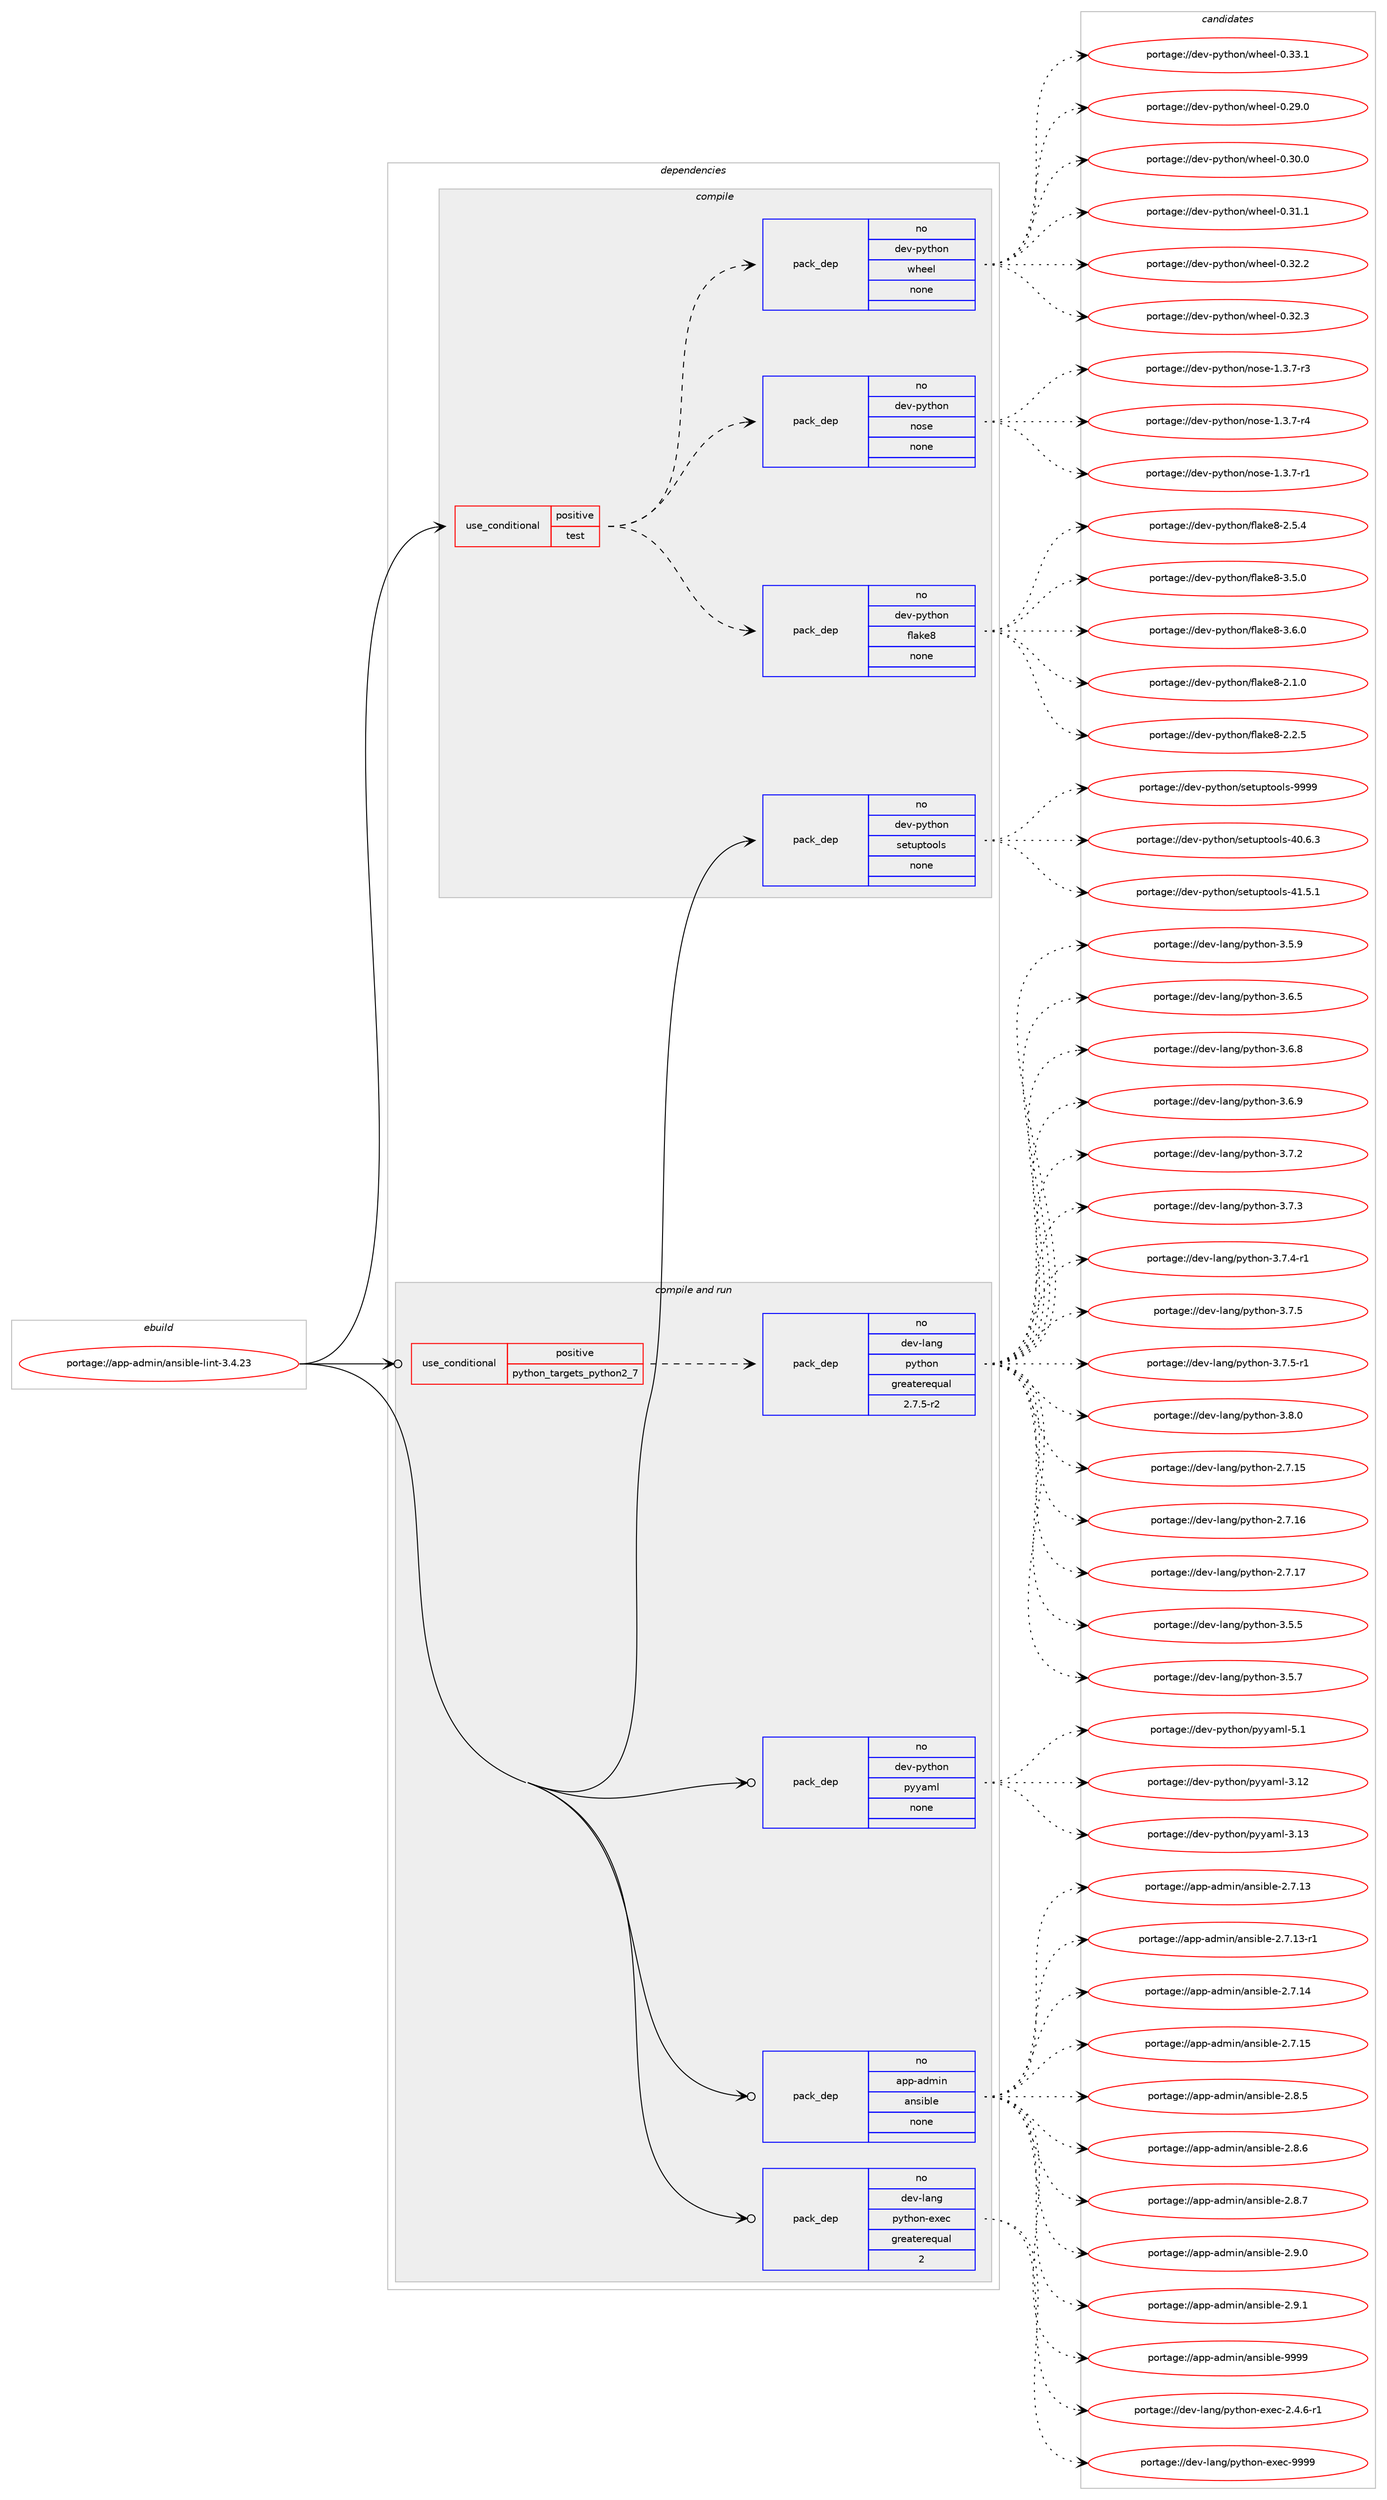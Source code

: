 digraph prolog {

# *************
# Graph options
# *************

newrank=true;
concentrate=true;
compound=true;
graph [rankdir=LR,fontname=Helvetica,fontsize=10,ranksep=1.5];#, ranksep=2.5, nodesep=0.2];
edge  [arrowhead=vee];
node  [fontname=Helvetica,fontsize=10];

# **********
# The ebuild
# **********

subgraph cluster_leftcol {
color=gray;
rank=same;
label=<<i>ebuild</i>>;
id [label="portage://app-admin/ansible-lint-3.4.23", color=red, width=4, href="../app-admin/ansible-lint-3.4.23.svg"];
}

# ****************
# The dependencies
# ****************

subgraph cluster_midcol {
color=gray;
label=<<i>dependencies</i>>;
subgraph cluster_compile {
fillcolor="#eeeeee";
style=filled;
label=<<i>compile</i>>;
subgraph cond186 {
dependency1150 [label=<<TABLE BORDER="0" CELLBORDER="1" CELLSPACING="0" CELLPADDING="4"><TR><TD ROWSPAN="3" CELLPADDING="10">use_conditional</TD></TR><TR><TD>positive</TD></TR><TR><TD>test</TD></TR></TABLE>>, shape=none, color=red];
subgraph pack952 {
dependency1151 [label=<<TABLE BORDER="0" CELLBORDER="1" CELLSPACING="0" CELLPADDING="4" WIDTH="220"><TR><TD ROWSPAN="6" CELLPADDING="30">pack_dep</TD></TR><TR><TD WIDTH="110">no</TD></TR><TR><TD>dev-python</TD></TR><TR><TD>flake8</TD></TR><TR><TD>none</TD></TR><TR><TD></TD></TR></TABLE>>, shape=none, color=blue];
}
dependency1150:e -> dependency1151:w [weight=20,style="dashed",arrowhead="vee"];
subgraph pack953 {
dependency1152 [label=<<TABLE BORDER="0" CELLBORDER="1" CELLSPACING="0" CELLPADDING="4" WIDTH="220"><TR><TD ROWSPAN="6" CELLPADDING="30">pack_dep</TD></TR><TR><TD WIDTH="110">no</TD></TR><TR><TD>dev-python</TD></TR><TR><TD>nose</TD></TR><TR><TD>none</TD></TR><TR><TD></TD></TR></TABLE>>, shape=none, color=blue];
}
dependency1150:e -> dependency1152:w [weight=20,style="dashed",arrowhead="vee"];
subgraph pack954 {
dependency1153 [label=<<TABLE BORDER="0" CELLBORDER="1" CELLSPACING="0" CELLPADDING="4" WIDTH="220"><TR><TD ROWSPAN="6" CELLPADDING="30">pack_dep</TD></TR><TR><TD WIDTH="110">no</TD></TR><TR><TD>dev-python</TD></TR><TR><TD>wheel</TD></TR><TR><TD>none</TD></TR><TR><TD></TD></TR></TABLE>>, shape=none, color=blue];
}
dependency1150:e -> dependency1153:w [weight=20,style="dashed",arrowhead="vee"];
}
id:e -> dependency1150:w [weight=20,style="solid",arrowhead="vee"];
subgraph pack955 {
dependency1154 [label=<<TABLE BORDER="0" CELLBORDER="1" CELLSPACING="0" CELLPADDING="4" WIDTH="220"><TR><TD ROWSPAN="6" CELLPADDING="30">pack_dep</TD></TR><TR><TD WIDTH="110">no</TD></TR><TR><TD>dev-python</TD></TR><TR><TD>setuptools</TD></TR><TR><TD>none</TD></TR><TR><TD></TD></TR></TABLE>>, shape=none, color=blue];
}
id:e -> dependency1154:w [weight=20,style="solid",arrowhead="vee"];
}
subgraph cluster_compileandrun {
fillcolor="#eeeeee";
style=filled;
label=<<i>compile and run</i>>;
subgraph cond187 {
dependency1155 [label=<<TABLE BORDER="0" CELLBORDER="1" CELLSPACING="0" CELLPADDING="4"><TR><TD ROWSPAN="3" CELLPADDING="10">use_conditional</TD></TR><TR><TD>positive</TD></TR><TR><TD>python_targets_python2_7</TD></TR></TABLE>>, shape=none, color=red];
subgraph pack956 {
dependency1156 [label=<<TABLE BORDER="0" CELLBORDER="1" CELLSPACING="0" CELLPADDING="4" WIDTH="220"><TR><TD ROWSPAN="6" CELLPADDING="30">pack_dep</TD></TR><TR><TD WIDTH="110">no</TD></TR><TR><TD>dev-lang</TD></TR><TR><TD>python</TD></TR><TR><TD>greaterequal</TD></TR><TR><TD>2.7.5-r2</TD></TR></TABLE>>, shape=none, color=blue];
}
dependency1155:e -> dependency1156:w [weight=20,style="dashed",arrowhead="vee"];
}
id:e -> dependency1155:w [weight=20,style="solid",arrowhead="odotvee"];
subgraph pack957 {
dependency1157 [label=<<TABLE BORDER="0" CELLBORDER="1" CELLSPACING="0" CELLPADDING="4" WIDTH="220"><TR><TD ROWSPAN="6" CELLPADDING="30">pack_dep</TD></TR><TR><TD WIDTH="110">no</TD></TR><TR><TD>app-admin</TD></TR><TR><TD>ansible</TD></TR><TR><TD>none</TD></TR><TR><TD></TD></TR></TABLE>>, shape=none, color=blue];
}
id:e -> dependency1157:w [weight=20,style="solid",arrowhead="odotvee"];
subgraph pack958 {
dependency1158 [label=<<TABLE BORDER="0" CELLBORDER="1" CELLSPACING="0" CELLPADDING="4" WIDTH="220"><TR><TD ROWSPAN="6" CELLPADDING="30">pack_dep</TD></TR><TR><TD WIDTH="110">no</TD></TR><TR><TD>dev-lang</TD></TR><TR><TD>python-exec</TD></TR><TR><TD>greaterequal</TD></TR><TR><TD>2</TD></TR></TABLE>>, shape=none, color=blue];
}
id:e -> dependency1158:w [weight=20,style="solid",arrowhead="odotvee"];
subgraph pack959 {
dependency1159 [label=<<TABLE BORDER="0" CELLBORDER="1" CELLSPACING="0" CELLPADDING="4" WIDTH="220"><TR><TD ROWSPAN="6" CELLPADDING="30">pack_dep</TD></TR><TR><TD WIDTH="110">no</TD></TR><TR><TD>dev-python</TD></TR><TR><TD>pyyaml</TD></TR><TR><TD>none</TD></TR><TR><TD></TD></TR></TABLE>>, shape=none, color=blue];
}
id:e -> dependency1159:w [weight=20,style="solid",arrowhead="odotvee"];
}
subgraph cluster_run {
fillcolor="#eeeeee";
style=filled;
label=<<i>run</i>>;
}
}

# **************
# The candidates
# **************

subgraph cluster_choices {
rank=same;
color=gray;
label=<<i>candidates</i>>;

subgraph choice952 {
color=black;
nodesep=1;
choiceportage10010111845112121116104111110471021089710710156455046494648 [label="portage://dev-python/flake8-2.1.0", color=red, width=4,href="../dev-python/flake8-2.1.0.svg"];
choiceportage10010111845112121116104111110471021089710710156455046504653 [label="portage://dev-python/flake8-2.2.5", color=red, width=4,href="../dev-python/flake8-2.2.5.svg"];
choiceportage10010111845112121116104111110471021089710710156455046534652 [label="portage://dev-python/flake8-2.5.4", color=red, width=4,href="../dev-python/flake8-2.5.4.svg"];
choiceportage10010111845112121116104111110471021089710710156455146534648 [label="portage://dev-python/flake8-3.5.0", color=red, width=4,href="../dev-python/flake8-3.5.0.svg"];
choiceportage10010111845112121116104111110471021089710710156455146544648 [label="portage://dev-python/flake8-3.6.0", color=red, width=4,href="../dev-python/flake8-3.6.0.svg"];
dependency1151:e -> choiceportage10010111845112121116104111110471021089710710156455046494648:w [style=dotted,weight="100"];
dependency1151:e -> choiceportage10010111845112121116104111110471021089710710156455046504653:w [style=dotted,weight="100"];
dependency1151:e -> choiceportage10010111845112121116104111110471021089710710156455046534652:w [style=dotted,weight="100"];
dependency1151:e -> choiceportage10010111845112121116104111110471021089710710156455146534648:w [style=dotted,weight="100"];
dependency1151:e -> choiceportage10010111845112121116104111110471021089710710156455146544648:w [style=dotted,weight="100"];
}
subgraph choice953 {
color=black;
nodesep=1;
choiceportage10010111845112121116104111110471101111151014549465146554511449 [label="portage://dev-python/nose-1.3.7-r1", color=red, width=4,href="../dev-python/nose-1.3.7-r1.svg"];
choiceportage10010111845112121116104111110471101111151014549465146554511451 [label="portage://dev-python/nose-1.3.7-r3", color=red, width=4,href="../dev-python/nose-1.3.7-r3.svg"];
choiceportage10010111845112121116104111110471101111151014549465146554511452 [label="portage://dev-python/nose-1.3.7-r4", color=red, width=4,href="../dev-python/nose-1.3.7-r4.svg"];
dependency1152:e -> choiceportage10010111845112121116104111110471101111151014549465146554511449:w [style=dotted,weight="100"];
dependency1152:e -> choiceportage10010111845112121116104111110471101111151014549465146554511451:w [style=dotted,weight="100"];
dependency1152:e -> choiceportage10010111845112121116104111110471101111151014549465146554511452:w [style=dotted,weight="100"];
}
subgraph choice954 {
color=black;
nodesep=1;
choiceportage100101118451121211161041111104711910410110110845484650574648 [label="portage://dev-python/wheel-0.29.0", color=red, width=4,href="../dev-python/wheel-0.29.0.svg"];
choiceportage100101118451121211161041111104711910410110110845484651484648 [label="portage://dev-python/wheel-0.30.0", color=red, width=4,href="../dev-python/wheel-0.30.0.svg"];
choiceportage100101118451121211161041111104711910410110110845484651494649 [label="portage://dev-python/wheel-0.31.1", color=red, width=4,href="../dev-python/wheel-0.31.1.svg"];
choiceportage100101118451121211161041111104711910410110110845484651504650 [label="portage://dev-python/wheel-0.32.2", color=red, width=4,href="../dev-python/wheel-0.32.2.svg"];
choiceportage100101118451121211161041111104711910410110110845484651504651 [label="portage://dev-python/wheel-0.32.3", color=red, width=4,href="../dev-python/wheel-0.32.3.svg"];
choiceportage100101118451121211161041111104711910410110110845484651514649 [label="portage://dev-python/wheel-0.33.1", color=red, width=4,href="../dev-python/wheel-0.33.1.svg"];
dependency1153:e -> choiceportage100101118451121211161041111104711910410110110845484650574648:w [style=dotted,weight="100"];
dependency1153:e -> choiceportage100101118451121211161041111104711910410110110845484651484648:w [style=dotted,weight="100"];
dependency1153:e -> choiceportage100101118451121211161041111104711910410110110845484651494649:w [style=dotted,weight="100"];
dependency1153:e -> choiceportage100101118451121211161041111104711910410110110845484651504650:w [style=dotted,weight="100"];
dependency1153:e -> choiceportage100101118451121211161041111104711910410110110845484651504651:w [style=dotted,weight="100"];
dependency1153:e -> choiceportage100101118451121211161041111104711910410110110845484651514649:w [style=dotted,weight="100"];
}
subgraph choice955 {
color=black;
nodesep=1;
choiceportage100101118451121211161041111104711510111611711211611111110811545524846544651 [label="portage://dev-python/setuptools-40.6.3", color=red, width=4,href="../dev-python/setuptools-40.6.3.svg"];
choiceportage100101118451121211161041111104711510111611711211611111110811545524946534649 [label="portage://dev-python/setuptools-41.5.1", color=red, width=4,href="../dev-python/setuptools-41.5.1.svg"];
choiceportage10010111845112121116104111110471151011161171121161111111081154557575757 [label="portage://dev-python/setuptools-9999", color=red, width=4,href="../dev-python/setuptools-9999.svg"];
dependency1154:e -> choiceportage100101118451121211161041111104711510111611711211611111110811545524846544651:w [style=dotted,weight="100"];
dependency1154:e -> choiceportage100101118451121211161041111104711510111611711211611111110811545524946534649:w [style=dotted,weight="100"];
dependency1154:e -> choiceportage10010111845112121116104111110471151011161171121161111111081154557575757:w [style=dotted,weight="100"];
}
subgraph choice956 {
color=black;
nodesep=1;
choiceportage10010111845108971101034711212111610411111045504655464953 [label="portage://dev-lang/python-2.7.15", color=red, width=4,href="../dev-lang/python-2.7.15.svg"];
choiceportage10010111845108971101034711212111610411111045504655464954 [label="portage://dev-lang/python-2.7.16", color=red, width=4,href="../dev-lang/python-2.7.16.svg"];
choiceportage10010111845108971101034711212111610411111045504655464955 [label="portage://dev-lang/python-2.7.17", color=red, width=4,href="../dev-lang/python-2.7.17.svg"];
choiceportage100101118451089711010347112121116104111110455146534653 [label="portage://dev-lang/python-3.5.5", color=red, width=4,href="../dev-lang/python-3.5.5.svg"];
choiceportage100101118451089711010347112121116104111110455146534655 [label="portage://dev-lang/python-3.5.7", color=red, width=4,href="../dev-lang/python-3.5.7.svg"];
choiceportage100101118451089711010347112121116104111110455146534657 [label="portage://dev-lang/python-3.5.9", color=red, width=4,href="../dev-lang/python-3.5.9.svg"];
choiceportage100101118451089711010347112121116104111110455146544653 [label="portage://dev-lang/python-3.6.5", color=red, width=4,href="../dev-lang/python-3.6.5.svg"];
choiceportage100101118451089711010347112121116104111110455146544656 [label="portage://dev-lang/python-3.6.8", color=red, width=4,href="../dev-lang/python-3.6.8.svg"];
choiceportage100101118451089711010347112121116104111110455146544657 [label="portage://dev-lang/python-3.6.9", color=red, width=4,href="../dev-lang/python-3.6.9.svg"];
choiceportage100101118451089711010347112121116104111110455146554650 [label="portage://dev-lang/python-3.7.2", color=red, width=4,href="../dev-lang/python-3.7.2.svg"];
choiceportage100101118451089711010347112121116104111110455146554651 [label="portage://dev-lang/python-3.7.3", color=red, width=4,href="../dev-lang/python-3.7.3.svg"];
choiceportage1001011184510897110103471121211161041111104551465546524511449 [label="portage://dev-lang/python-3.7.4-r1", color=red, width=4,href="../dev-lang/python-3.7.4-r1.svg"];
choiceportage100101118451089711010347112121116104111110455146554653 [label="portage://dev-lang/python-3.7.5", color=red, width=4,href="../dev-lang/python-3.7.5.svg"];
choiceportage1001011184510897110103471121211161041111104551465546534511449 [label="portage://dev-lang/python-3.7.5-r1", color=red, width=4,href="../dev-lang/python-3.7.5-r1.svg"];
choiceportage100101118451089711010347112121116104111110455146564648 [label="portage://dev-lang/python-3.8.0", color=red, width=4,href="../dev-lang/python-3.8.0.svg"];
dependency1156:e -> choiceportage10010111845108971101034711212111610411111045504655464953:w [style=dotted,weight="100"];
dependency1156:e -> choiceportage10010111845108971101034711212111610411111045504655464954:w [style=dotted,weight="100"];
dependency1156:e -> choiceportage10010111845108971101034711212111610411111045504655464955:w [style=dotted,weight="100"];
dependency1156:e -> choiceportage100101118451089711010347112121116104111110455146534653:w [style=dotted,weight="100"];
dependency1156:e -> choiceportage100101118451089711010347112121116104111110455146534655:w [style=dotted,weight="100"];
dependency1156:e -> choiceportage100101118451089711010347112121116104111110455146534657:w [style=dotted,weight="100"];
dependency1156:e -> choiceportage100101118451089711010347112121116104111110455146544653:w [style=dotted,weight="100"];
dependency1156:e -> choiceportage100101118451089711010347112121116104111110455146544656:w [style=dotted,weight="100"];
dependency1156:e -> choiceportage100101118451089711010347112121116104111110455146544657:w [style=dotted,weight="100"];
dependency1156:e -> choiceportage100101118451089711010347112121116104111110455146554650:w [style=dotted,weight="100"];
dependency1156:e -> choiceportage100101118451089711010347112121116104111110455146554651:w [style=dotted,weight="100"];
dependency1156:e -> choiceportage1001011184510897110103471121211161041111104551465546524511449:w [style=dotted,weight="100"];
dependency1156:e -> choiceportage100101118451089711010347112121116104111110455146554653:w [style=dotted,weight="100"];
dependency1156:e -> choiceportage1001011184510897110103471121211161041111104551465546534511449:w [style=dotted,weight="100"];
dependency1156:e -> choiceportage100101118451089711010347112121116104111110455146564648:w [style=dotted,weight="100"];
}
subgraph choice957 {
color=black;
nodesep=1;
choiceportage97112112459710010910511047971101151059810810145504655464951 [label="portage://app-admin/ansible-2.7.13", color=red, width=4,href="../app-admin/ansible-2.7.13.svg"];
choiceportage971121124597100109105110479711011510598108101455046554649514511449 [label="portage://app-admin/ansible-2.7.13-r1", color=red, width=4,href="../app-admin/ansible-2.7.13-r1.svg"];
choiceportage97112112459710010910511047971101151059810810145504655464952 [label="portage://app-admin/ansible-2.7.14", color=red, width=4,href="../app-admin/ansible-2.7.14.svg"];
choiceportage97112112459710010910511047971101151059810810145504655464953 [label="portage://app-admin/ansible-2.7.15", color=red, width=4,href="../app-admin/ansible-2.7.15.svg"];
choiceportage971121124597100109105110479711011510598108101455046564653 [label="portage://app-admin/ansible-2.8.5", color=red, width=4,href="../app-admin/ansible-2.8.5.svg"];
choiceportage971121124597100109105110479711011510598108101455046564654 [label="portage://app-admin/ansible-2.8.6", color=red, width=4,href="../app-admin/ansible-2.8.6.svg"];
choiceportage971121124597100109105110479711011510598108101455046564655 [label="portage://app-admin/ansible-2.8.7", color=red, width=4,href="../app-admin/ansible-2.8.7.svg"];
choiceportage971121124597100109105110479711011510598108101455046574648 [label="portage://app-admin/ansible-2.9.0", color=red, width=4,href="../app-admin/ansible-2.9.0.svg"];
choiceportage971121124597100109105110479711011510598108101455046574649 [label="portage://app-admin/ansible-2.9.1", color=red, width=4,href="../app-admin/ansible-2.9.1.svg"];
choiceportage9711211245971001091051104797110115105981081014557575757 [label="portage://app-admin/ansible-9999", color=red, width=4,href="../app-admin/ansible-9999.svg"];
dependency1157:e -> choiceportage97112112459710010910511047971101151059810810145504655464951:w [style=dotted,weight="100"];
dependency1157:e -> choiceportage971121124597100109105110479711011510598108101455046554649514511449:w [style=dotted,weight="100"];
dependency1157:e -> choiceportage97112112459710010910511047971101151059810810145504655464952:w [style=dotted,weight="100"];
dependency1157:e -> choiceportage97112112459710010910511047971101151059810810145504655464953:w [style=dotted,weight="100"];
dependency1157:e -> choiceportage971121124597100109105110479711011510598108101455046564653:w [style=dotted,weight="100"];
dependency1157:e -> choiceportage971121124597100109105110479711011510598108101455046564654:w [style=dotted,weight="100"];
dependency1157:e -> choiceportage971121124597100109105110479711011510598108101455046564655:w [style=dotted,weight="100"];
dependency1157:e -> choiceportage971121124597100109105110479711011510598108101455046574648:w [style=dotted,weight="100"];
dependency1157:e -> choiceportage971121124597100109105110479711011510598108101455046574649:w [style=dotted,weight="100"];
dependency1157:e -> choiceportage9711211245971001091051104797110115105981081014557575757:w [style=dotted,weight="100"];
}
subgraph choice958 {
color=black;
nodesep=1;
choiceportage10010111845108971101034711212111610411111045101120101994550465246544511449 [label="portage://dev-lang/python-exec-2.4.6-r1", color=red, width=4,href="../dev-lang/python-exec-2.4.6-r1.svg"];
choiceportage10010111845108971101034711212111610411111045101120101994557575757 [label="portage://dev-lang/python-exec-9999", color=red, width=4,href="../dev-lang/python-exec-9999.svg"];
dependency1158:e -> choiceportage10010111845108971101034711212111610411111045101120101994550465246544511449:w [style=dotted,weight="100"];
dependency1158:e -> choiceportage10010111845108971101034711212111610411111045101120101994557575757:w [style=dotted,weight="100"];
}
subgraph choice959 {
color=black;
nodesep=1;
choiceportage1001011184511212111610411111047112121121971091084551464950 [label="portage://dev-python/pyyaml-3.12", color=red, width=4,href="../dev-python/pyyaml-3.12.svg"];
choiceportage1001011184511212111610411111047112121121971091084551464951 [label="portage://dev-python/pyyaml-3.13", color=red, width=4,href="../dev-python/pyyaml-3.13.svg"];
choiceportage10010111845112121116104111110471121211219710910845534649 [label="portage://dev-python/pyyaml-5.1", color=red, width=4,href="../dev-python/pyyaml-5.1.svg"];
dependency1159:e -> choiceportage1001011184511212111610411111047112121121971091084551464950:w [style=dotted,weight="100"];
dependency1159:e -> choiceportage1001011184511212111610411111047112121121971091084551464951:w [style=dotted,weight="100"];
dependency1159:e -> choiceportage10010111845112121116104111110471121211219710910845534649:w [style=dotted,weight="100"];
}
}

}
